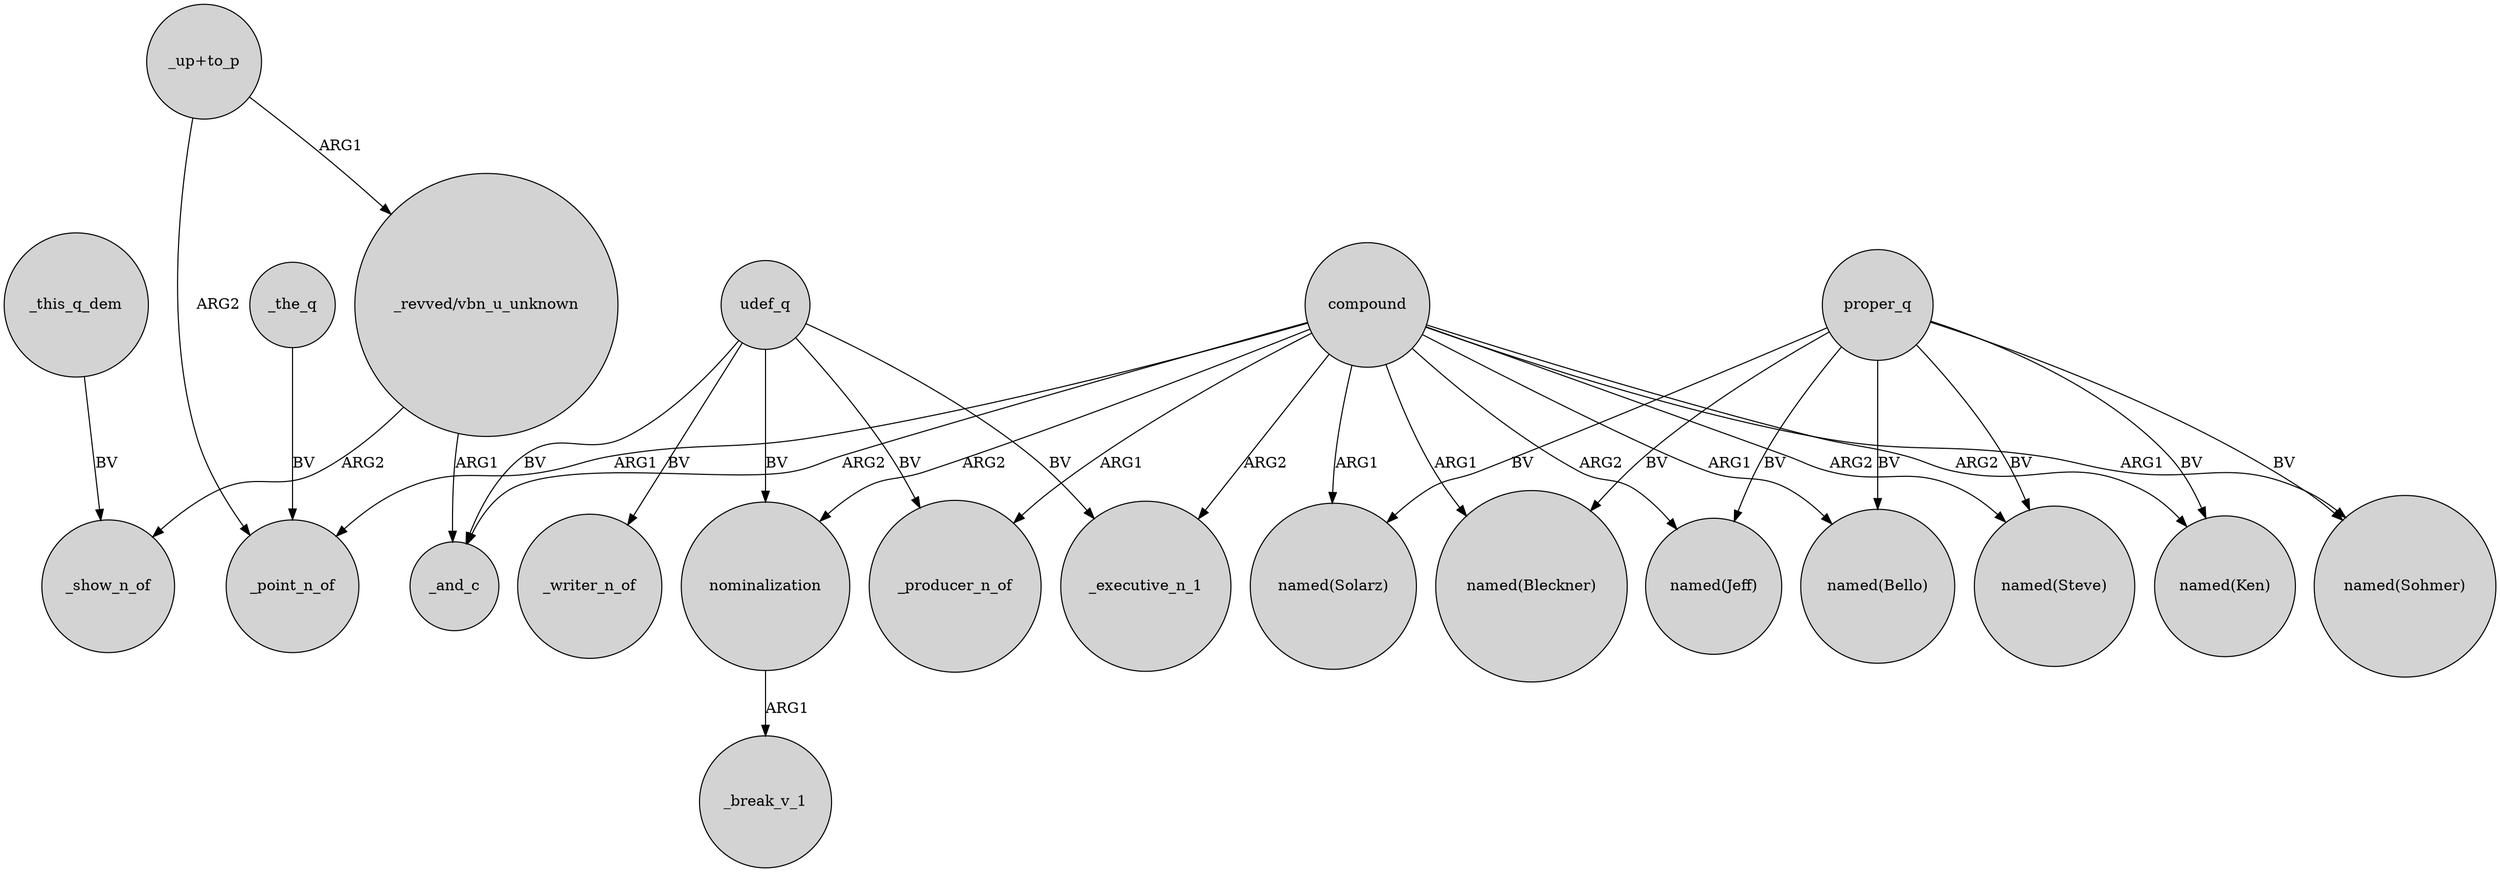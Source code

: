 digraph {
	node [shape=circle style=filled]
	proper_q -> "named(Ken)" [label=BV]
	compound -> "named(Bleckner)" [label=ARG1]
	"_up+to_p" -> "_revved/vbn_u_unknown" [label=ARG1]
	"_revved/vbn_u_unknown" -> _and_c [label=ARG1]
	compound -> "named(Ken)" [label=ARG2]
	compound -> "named(Solarz)" [label=ARG1]
	udef_q -> nominalization [label=BV]
	compound -> "named(Bello)" [label=ARG1]
	_the_q -> _point_n_of [label=BV]
	compound -> "named(Steve)" [label=ARG2]
	proper_q -> "named(Solarz)" [label=BV]
	udef_q -> _and_c [label=BV]
	udef_q -> _producer_n_of [label=BV]
	proper_q -> "named(Bello)" [label=BV]
	compound -> _and_c [label=ARG2]
	_this_q_dem -> _show_n_of [label=BV]
	compound -> nominalization [label=ARG2]
	udef_q -> _executive_n_1 [label=BV]
	proper_q -> "named(Bleckner)" [label=BV]
	udef_q -> _writer_n_of [label=BV]
	"_revved/vbn_u_unknown" -> _show_n_of [label=ARG2]
	proper_q -> "named(Sohmer)" [label=BV]
	nominalization -> _break_v_1 [label=ARG1]
	compound -> "named(Jeff)" [label=ARG2]
	compound -> _executive_n_1 [label=ARG2]
	compound -> _point_n_of [label=ARG1]
	proper_q -> "named(Jeff)" [label=BV]
	"_up+to_p" -> _point_n_of [label=ARG2]
	compound -> _producer_n_of [label=ARG1]
	proper_q -> "named(Steve)" [label=BV]
	compound -> "named(Sohmer)" [label=ARG1]
}
